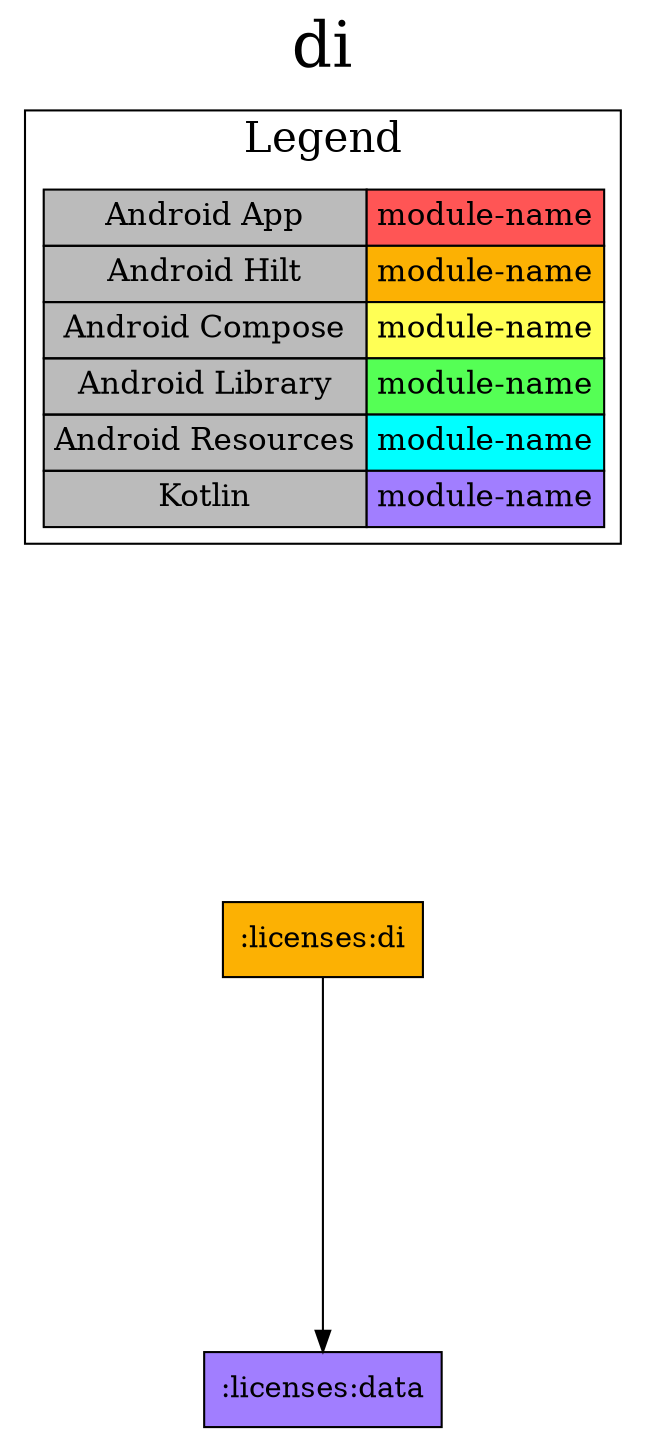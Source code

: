 digraph {
edge ["dir"="forward"]
graph ["dpi"="100","label"="di","labelloc"="t","fontsize"="30","ranksep"="2.5","rankdir"="TB"]
node ["style"="filled"]
":licenses:di" ["shape"="box","fillcolor"="#FCB103"]
":licenses:data" ["fillcolor"="#A17EFF","shape"="box"]
{
edge ["dir"="none"]
graph ["rank"="same"]
":licenses:di"
}
":licenses:di" -> ":licenses:data"
subgraph "cluster_legend" {
edge ["dir"="none"]
graph ["label"="Legend","fontsize"="20"]
"Legend" ["style"="filled","fillcolor"="#bbbbbb","shape"="none","margin"="0","fontsize"="15","label"=<
<TABLE BORDER="0" CELLBORDER="1" CELLSPACING="0" CELLPADDING="4">
<TR><TD>Android App</TD><TD BGCOLOR="#FF5555">module-name</TD></TR>
<TR><TD>Android Hilt</TD><TD BGCOLOR="#FCB103">module-name</TD></TR>
<TR><TD>Android Compose</TD><TD BGCOLOR="#FFFF55">module-name</TD></TR>
<TR><TD>Android Library</TD><TD BGCOLOR="#55FF55">module-name</TD></TR>
<TR><TD>Android Resources</TD><TD BGCOLOR="#00FFFF">module-name</TD></TR>
<TR><TD>Kotlin</TD><TD BGCOLOR="#A17EFF">module-name</TD></TR>
</TABLE>
>]
} -> ":licenses:di" ["style"="invis"]
}